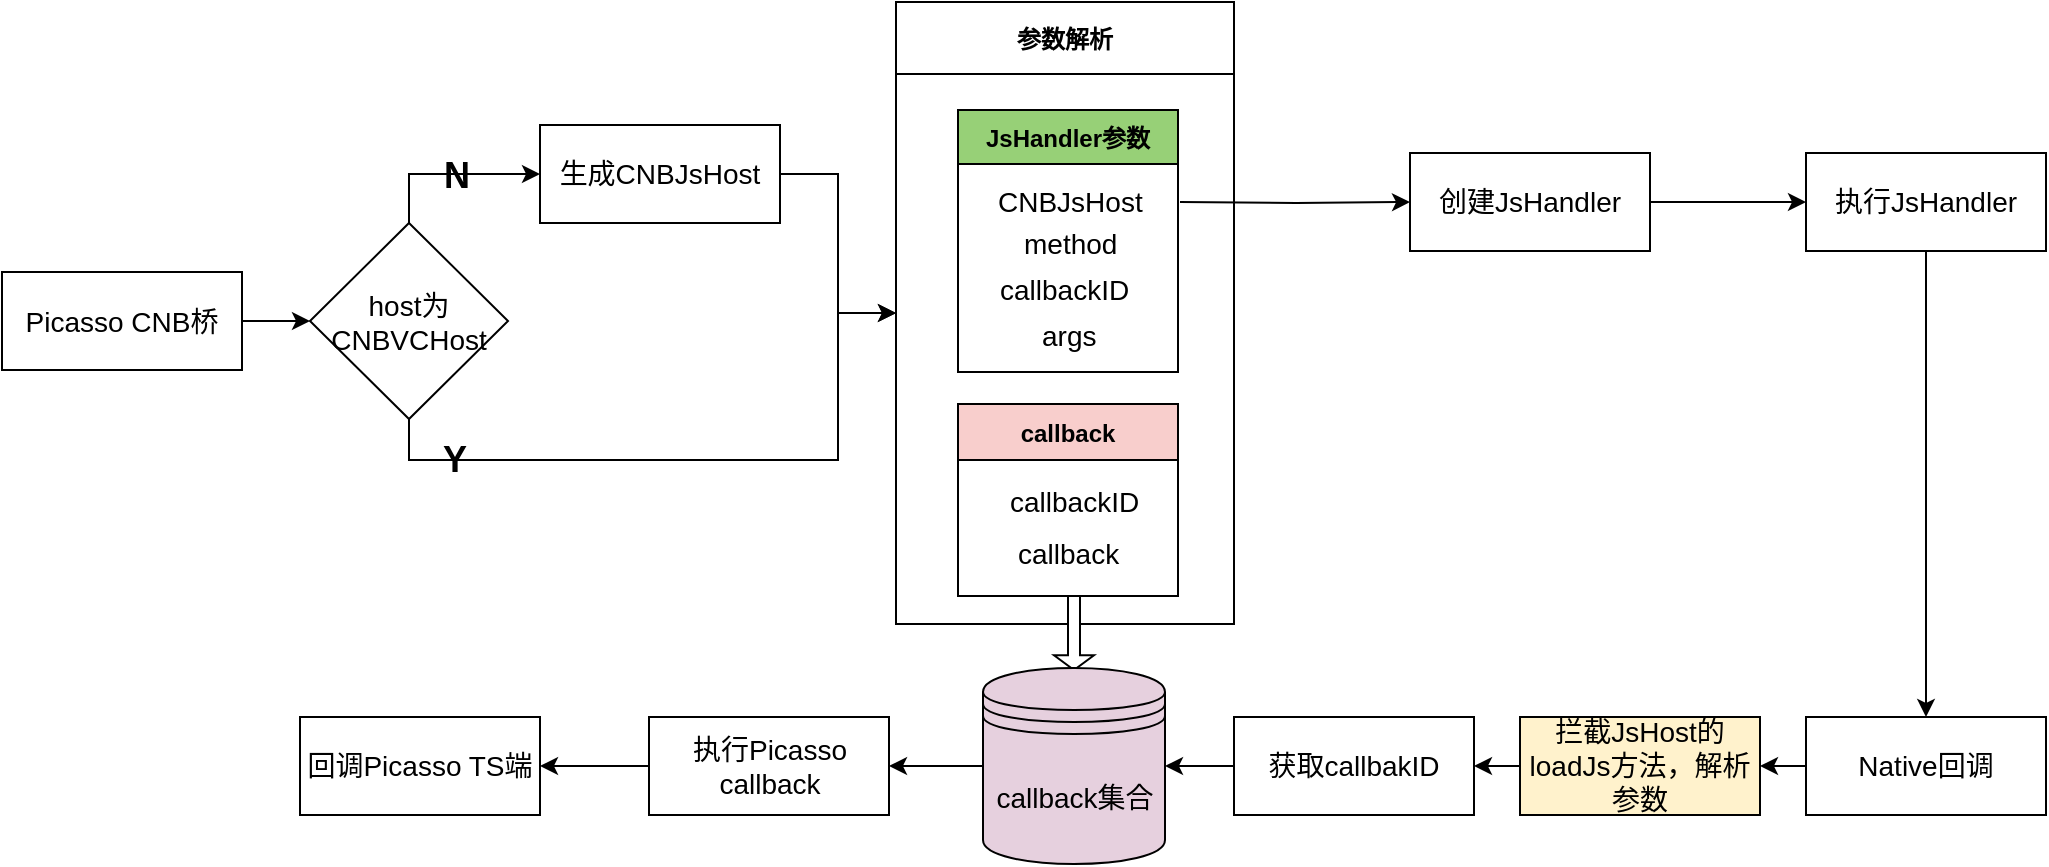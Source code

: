 <mxfile version="10.6.1" type="github"><diagram id="xLe1M8w0A7xU0eP5TuxK" name="Page-1"><mxGraphModel dx="1118" dy="598" grid="1" gridSize="11" guides="1" tooltips="1" connect="1" arrows="1" fold="1" page="1" pageScale="1" pageWidth="3300" pageHeight="4681" background="none" math="0" shadow="0"><root><mxCell id="0"/><mxCell id="1" parent="0"/><mxCell id="744NISGuY42gv0LxqRbm-1" value="" style="group" vertex="1" connectable="0" parent="1"><mxGeometry x="99" y="96" width="1022" height="431" as="geometry"/></mxCell><mxCell id="2xyejlu5O8GO8RwoJ8Py-1" value="&lt;font style=&quot;font-size: 14px&quot;&gt;Picasso CNB桥&lt;/font&gt;" style="rounded=0;whiteSpace=wrap;html=1;" parent="744NISGuY42gv0LxqRbm-1" vertex="1"><mxGeometry y="135" width="120" height="49" as="geometry"/></mxCell><mxCell id="2xyejlu5O8GO8RwoJ8Py-2" value="&lt;font style=&quot;font-size: 14px&quot;&gt;host为&lt;br&gt;CNBVCHost&lt;/font&gt;&lt;br&gt;" style="rhombus;whiteSpace=wrap;html=1;" parent="744NISGuY42gv0LxqRbm-1" vertex="1"><mxGeometry x="154" y="110.5" width="99" height="98" as="geometry"/></mxCell><mxCell id="2xyejlu5O8GO8RwoJ8Py-3" style="edgeStyle=orthogonalEdgeStyle;rounded=0;orthogonalLoop=1;jettySize=auto;html=1;exitX=1;exitY=0.5;exitDx=0;exitDy=0;entryX=0;entryY=0.5;entryDx=0;entryDy=0;" parent="744NISGuY42gv0LxqRbm-1" source="2xyejlu5O8GO8RwoJ8Py-1" target="2xyejlu5O8GO8RwoJ8Py-2" edge="1"><mxGeometry relative="1" as="geometry"/></mxCell><mxCell id="2xyejlu5O8GO8RwoJ8Py-4" value="&lt;span style=&quot;font-size: 14px&quot;&gt;生成CNBJsHost&lt;/span&gt;" style="rounded=0;whiteSpace=wrap;html=1;" parent="744NISGuY42gv0LxqRbm-1" vertex="1"><mxGeometry x="269" y="61.5" width="120" height="49" as="geometry"/></mxCell><mxCell id="2xyejlu5O8GO8RwoJ8Py-5" style="edgeStyle=orthogonalEdgeStyle;rounded=0;orthogonalLoop=1;jettySize=auto;html=1;exitX=0.5;exitY=0;exitDx=0;exitDy=0;entryX=0;entryY=0.5;entryDx=0;entryDy=0;" parent="744NISGuY42gv0LxqRbm-1" source="2xyejlu5O8GO8RwoJ8Py-2" target="2xyejlu5O8GO8RwoJ8Py-4" edge="1"><mxGeometry relative="1" as="geometry"/></mxCell><mxCell id="2xyejlu5O8GO8RwoJ8Py-6" value="&lt;b&gt;&lt;font style=&quot;font-size: 18px&quot;&gt;N&lt;/font&gt;&lt;/b&gt;" style="text;html=1;resizable=0;points=[];align=center;verticalAlign=middle;labelBackgroundColor=none;" parent="2xyejlu5O8GO8RwoJ8Py-5" vertex="1" connectable="0"><mxGeometry x="0.051" y="-1" relative="1" as="geometry"><mxPoint as="offset"/></mxGeometry></mxCell><mxCell id="2xyejlu5O8GO8RwoJ8Py-7" value="参数解析" style="swimlane;startSize=36;" parent="744NISGuY42gv0LxqRbm-1" vertex="1"><mxGeometry x="447" width="169" height="311" as="geometry"/></mxCell><mxCell id="2xyejlu5O8GO8RwoJ8Py-8" value="JsHandler参数" style="swimlane;fillColor=#97D077;startSize=27;" parent="2xyejlu5O8GO8RwoJ8Py-7" vertex="1"><mxGeometry x="31" y="54" width="110" height="131" as="geometry"/></mxCell><mxCell id="2xyejlu5O8GO8RwoJ8Py-11" value="&lt;span style=&quot;font-size: 14px&quot;&gt;method&lt;/span&gt;" style="text;html=1;resizable=0;points=[];autosize=1;align=left;verticalAlign=top;spacingTop=-4;" parent="2xyejlu5O8GO8RwoJ8Py-8" vertex="1"><mxGeometry x="31" y="55.5" width="66" height="22" as="geometry"/></mxCell><mxCell id="2xyejlu5O8GO8RwoJ8Py-12" value="&lt;span style=&quot;font-size: 14px&quot;&gt;callbackID&lt;/span&gt;" style="text;html=1;resizable=0;points=[];autosize=1;align=left;verticalAlign=top;spacingTop=-4;" parent="2xyejlu5O8GO8RwoJ8Py-8" vertex="1"><mxGeometry x="19" y="78.5" width="77" height="22" as="geometry"/></mxCell><mxCell id="2xyejlu5O8GO8RwoJ8Py-10" value="&lt;span style=&quot;font-size: 14px&quot;&gt;args&lt;/span&gt;" style="text;html=1;resizable=0;points=[];autosize=1;align=left;verticalAlign=top;spacingTop=-4;" parent="2xyejlu5O8GO8RwoJ8Py-8" vertex="1"><mxGeometry x="40" y="102" width="44" height="22" as="geometry"/></mxCell><mxCell id="2xyejlu5O8GO8RwoJ8Py-15" value="&lt;span style=&quot;font-size: 14px&quot;&gt;callbackID&lt;/span&gt;" style="text;html=1;resizable=0;points=[];autosize=1;align=left;verticalAlign=top;spacingTop=-4;" parent="2xyejlu5O8GO8RwoJ8Py-7" vertex="1"><mxGeometry x="54.5" y="238.5" width="77" height="22" as="geometry"/></mxCell><mxCell id="2xyejlu5O8GO8RwoJ8Py-16" value="&lt;span style=&quot;font-size: 14px&quot;&gt;callback&lt;/span&gt;" style="text;html=1;resizable=0;points=[];autosize=1;align=left;verticalAlign=top;spacingTop=-4;" parent="2xyejlu5O8GO8RwoJ8Py-7" vertex="1"><mxGeometry x="59" y="265" width="66" height="22" as="geometry"/></mxCell><mxCell id="a6Eq0Ml9JrfD_B-d5yLr-7" value="" style="shape=singleArrow;direction=south;whiteSpace=wrap;html=1;" parent="2xyejlu5O8GO8RwoJ8Py-7" vertex="1"><mxGeometry x="79" y="297" width="20" height="37" as="geometry"/></mxCell><mxCell id="2xyejlu5O8GO8RwoJ8Py-19" style="edgeStyle=orthogonalEdgeStyle;rounded=0;orthogonalLoop=1;jettySize=auto;html=1;exitX=0.5;exitY=1;exitDx=0;exitDy=0;entryX=0;entryY=0.5;entryDx=0;entryDy=0;" parent="744NISGuY42gv0LxqRbm-1" source="2xyejlu5O8GO8RwoJ8Py-2" target="2xyejlu5O8GO8RwoJ8Py-7" edge="1"><mxGeometry relative="1" as="geometry"><Array as="points"><mxPoint x="204" y="229"/><mxPoint x="418" y="229"/><mxPoint x="418" y="156"/></Array></mxGeometry></mxCell><mxCell id="a6Eq0Ml9JrfD_B-d5yLr-8" value="&lt;font style=&quot;font-size: 18px&quot;&gt;&lt;b&gt;Y&lt;/b&gt;&lt;/font&gt;" style="text;html=1;resizable=0;points=[];align=center;verticalAlign=middle;labelBackgroundColor=none;" parent="2xyejlu5O8GO8RwoJ8Py-19" vertex="1" connectable="0"><mxGeometry x="-0.744" relative="1" as="geometry"><mxPoint as="offset"/></mxGeometry></mxCell><mxCell id="2xyejlu5O8GO8RwoJ8Py-17" style="edgeStyle=orthogonalEdgeStyle;rounded=0;orthogonalLoop=1;jettySize=auto;html=1;exitX=1;exitY=0.5;exitDx=0;exitDy=0;entryX=0;entryY=0.5;entryDx=0;entryDy=0;" parent="744NISGuY42gv0LxqRbm-1" source="2xyejlu5O8GO8RwoJ8Py-4" target="2xyejlu5O8GO8RwoJ8Py-7" edge="1"><mxGeometry relative="1" as="geometry"/></mxCell><mxCell id="2xyejlu5O8GO8RwoJ8Py-21" style="edgeStyle=orthogonalEdgeStyle;rounded=0;orthogonalLoop=1;jettySize=auto;html=1;entryX=0;entryY=0.5;entryDx=0;entryDy=0;" parent="744NISGuY42gv0LxqRbm-1" target="2xyejlu5O8GO8RwoJ8Py-20" edge="1"><mxGeometry relative="1" as="geometry"><mxPoint x="589" y="100" as="sourcePoint"/></mxGeometry></mxCell><mxCell id="2xyejlu5O8GO8RwoJ8Py-9" value="&lt;font style=&quot;font-size: 14px&quot;&gt;CNBJsHost&lt;/font&gt;" style="text;html=1;resizable=0;points=[];autosize=1;align=left;verticalAlign=top;spacingTop=-4;" parent="744NISGuY42gv0LxqRbm-1" vertex="1"><mxGeometry x="496" y="88.5" width="88" height="22" as="geometry"/></mxCell><mxCell id="2xyejlu5O8GO8RwoJ8Py-13" value="callback" style="swimlane;fillColor=#F8CECC;startSize=28;" parent="744NISGuY42gv0LxqRbm-1" vertex="1"><mxGeometry x="478" y="201" width="110" height="96" as="geometry"/></mxCell><mxCell id="2xyejlu5O8GO8RwoJ8Py-20" value="&lt;span style=&quot;font-size: 14px&quot;&gt;创建JsHandler&lt;/span&gt;" style="rounded=0;whiteSpace=wrap;html=1;" parent="744NISGuY42gv0LxqRbm-1" vertex="1"><mxGeometry x="704" y="75.5" width="120" height="49" as="geometry"/></mxCell><mxCell id="2xyejlu5O8GO8RwoJ8Py-22" value="&lt;span style=&quot;font-size: 14px&quot;&gt;执行JsHandler&lt;/span&gt;" style="rounded=0;whiteSpace=wrap;html=1;" parent="744NISGuY42gv0LxqRbm-1" vertex="1"><mxGeometry x="902" y="75.5" width="120" height="49" as="geometry"/></mxCell><mxCell id="2xyejlu5O8GO8RwoJ8Py-24" style="edgeStyle=orthogonalEdgeStyle;rounded=0;orthogonalLoop=1;jettySize=auto;html=1;exitX=1;exitY=0.5;exitDx=0;exitDy=0;entryX=0;entryY=0.5;entryDx=0;entryDy=0;" parent="744NISGuY42gv0LxqRbm-1" source="2xyejlu5O8GO8RwoJ8Py-20" target="2xyejlu5O8GO8RwoJ8Py-22" edge="1"><mxGeometry relative="1" as="geometry"/></mxCell><mxCell id="2xyejlu5O8GO8RwoJ8Py-23" value="&lt;span style=&quot;font-size: 14px&quot;&gt;Native回调&lt;/span&gt;" style="rounded=0;whiteSpace=wrap;html=1;" parent="744NISGuY42gv0LxqRbm-1" vertex="1"><mxGeometry x="902" y="357.5" width="120" height="49" as="geometry"/></mxCell><mxCell id="2xyejlu5O8GO8RwoJ8Py-25" style="edgeStyle=orthogonalEdgeStyle;rounded=0;orthogonalLoop=1;jettySize=auto;html=1;exitX=0.5;exitY=1;exitDx=0;exitDy=0;entryX=0.5;entryY=0;entryDx=0;entryDy=0;" parent="744NISGuY42gv0LxqRbm-1" source="2xyejlu5O8GO8RwoJ8Py-22" target="2xyejlu5O8GO8RwoJ8Py-23" edge="1"><mxGeometry relative="1" as="geometry"/></mxCell><mxCell id="2xyejlu5O8GO8RwoJ8Py-26" value="&lt;font style=&quot;font-size: 14px&quot;&gt;callback集合&lt;/font&gt;" style="shape=datastore;whiteSpace=wrap;html=1;fillColor=#E6D0DE;" parent="744NISGuY42gv0LxqRbm-1" vertex="1"><mxGeometry x="490.5" y="333" width="91" height="98" as="geometry"/></mxCell><mxCell id="2xyejlu5O8GO8RwoJ8Py-29" value="&lt;span style=&quot;font-size: 14px&quot;&gt;执行Picasso callback&lt;/span&gt;" style="rounded=0;whiteSpace=wrap;html=1;" parent="744NISGuY42gv0LxqRbm-1" vertex="1"><mxGeometry x="323.5" y="357.5" width="120" height="49" as="geometry"/></mxCell><mxCell id="2xyejlu5O8GO8RwoJ8Py-30" style="edgeStyle=orthogonalEdgeStyle;rounded=0;orthogonalLoop=1;jettySize=auto;html=1;exitX=0;exitY=0.5;exitDx=0;exitDy=0;entryX=1;entryY=0.5;entryDx=0;entryDy=0;" parent="744NISGuY42gv0LxqRbm-1" source="2xyejlu5O8GO8RwoJ8Py-26" target="2xyejlu5O8GO8RwoJ8Py-29" edge="1"><mxGeometry relative="1" as="geometry"/></mxCell><mxCell id="2xyejlu5O8GO8RwoJ8Py-31" value="&lt;span style=&quot;font-size: 14px&quot;&gt;回调Picasso TS端&lt;/span&gt;" style="rounded=0;whiteSpace=wrap;html=1;" parent="744NISGuY42gv0LxqRbm-1" vertex="1"><mxGeometry x="149" y="357.5" width="120" height="49" as="geometry"/></mxCell><mxCell id="2xyejlu5O8GO8RwoJ8Py-32" style="edgeStyle=orthogonalEdgeStyle;rounded=0;orthogonalLoop=1;jettySize=auto;html=1;exitX=0;exitY=0.5;exitDx=0;exitDy=0;entryX=1;entryY=0.5;entryDx=0;entryDy=0;" parent="744NISGuY42gv0LxqRbm-1" source="2xyejlu5O8GO8RwoJ8Py-29" target="2xyejlu5O8GO8RwoJ8Py-31" edge="1"><mxGeometry relative="1" as="geometry"/></mxCell><mxCell id="a6Eq0Ml9JrfD_B-d5yLr-1" value="&lt;span style=&quot;font-size: 14px&quot;&gt;拦截JsHost的&lt;br&gt;loadJs方法，解析参数&lt;br&gt;&lt;/span&gt;" style="rounded=0;whiteSpace=wrap;html=1;fillColor=#FFF2CC;" parent="744NISGuY42gv0LxqRbm-1" vertex="1"><mxGeometry x="759" y="357.5" width="120" height="49" as="geometry"/></mxCell><mxCell id="a6Eq0Ml9JrfD_B-d5yLr-3" style="edgeStyle=orthogonalEdgeStyle;rounded=0;orthogonalLoop=1;jettySize=auto;html=1;exitX=0;exitY=0.5;exitDx=0;exitDy=0;entryX=1;entryY=0.5;entryDx=0;entryDy=0;" parent="744NISGuY42gv0LxqRbm-1" source="2xyejlu5O8GO8RwoJ8Py-23" target="a6Eq0Ml9JrfD_B-d5yLr-1" edge="1"><mxGeometry relative="1" as="geometry"/></mxCell><mxCell id="a6Eq0Ml9JrfD_B-d5yLr-5" style="edgeStyle=orthogonalEdgeStyle;rounded=0;orthogonalLoop=1;jettySize=auto;html=1;exitX=0;exitY=0.5;exitDx=0;exitDy=0;entryX=1;entryY=0.5;entryDx=0;entryDy=0;" parent="744NISGuY42gv0LxqRbm-1" source="a6Eq0Ml9JrfD_B-d5yLr-2" target="2xyejlu5O8GO8RwoJ8Py-26" edge="1"><mxGeometry relative="1" as="geometry"/></mxCell><mxCell id="a6Eq0Ml9JrfD_B-d5yLr-2" value="&lt;span style=&quot;font-size: 14px&quot;&gt;获取callbakID&lt;/span&gt;" style="rounded=0;whiteSpace=wrap;html=1;" parent="744NISGuY42gv0LxqRbm-1" vertex="1"><mxGeometry x="616" y="357.5" width="120" height="49" as="geometry"/></mxCell><mxCell id="a6Eq0Ml9JrfD_B-d5yLr-4" style="edgeStyle=orthogonalEdgeStyle;rounded=0;orthogonalLoop=1;jettySize=auto;html=1;exitX=0;exitY=0.5;exitDx=0;exitDy=0;entryX=1;entryY=0.5;entryDx=0;entryDy=0;" parent="744NISGuY42gv0LxqRbm-1" source="a6Eq0Ml9JrfD_B-d5yLr-1" target="a6Eq0Ml9JrfD_B-d5yLr-2" edge="1"><mxGeometry relative="1" as="geometry"/></mxCell></root></mxGraphModel></diagram><diagram id="fKVW_orcr1bHzTrmUcIX" name="第 2 页"><mxGraphModel dx="1405" dy="747" grid="1" gridSize="10" guides="1" tooltips="1" connect="1" arrows="1" fold="1" page="1" pageScale="1" pageWidth="3300" pageHeight="4681" math="0" shadow="0"><root><mxCell id="617_Yv8QQsaEF9DOuTAI-0"/><mxCell id="617_Yv8QQsaEF9DOuTAI-1" parent="617_Yv8QQsaEF9DOuTAI-0"/><mxCell id="617_Yv8QQsaEF9DOuTAI-2" value="CNB 框架图" style="swimlane;html=1;childLayout=stackLayout;resizeParent=1;resizeParentMax=0;startSize=20;" vertex="1" parent="617_Yv8QQsaEF9DOuTAI-1"><mxGeometry x="290" y="158" width="1010" height="370" as="geometry"/></mxCell><mxCell id="617_Yv8QQsaEF9DOuTAI-3" value="Picasso TS" style="swimlane;html=1;startSize=20;" vertex="1" parent="617_Yv8QQsaEF9DOuTAI-2"><mxGeometry y="20" width="180" height="350" as="geometry"/></mxCell><mxCell id="617_Yv8QQsaEF9DOuTAI-17" value="Picasso&lt;br&gt;调用KNB桥&lt;br&gt;" style="rounded=0;whiteSpace=wrap;html=1;" vertex="1" parent="617_Yv8QQsaEF9DOuTAI-3"><mxGeometry x="20" y="59" width="50" height="250" as="geometry"/></mxCell><mxCell id="617_Yv8QQsaEF9DOuTAI-18" value="knb.js" style="rounded=0;whiteSpace=wrap;html=1;" vertex="1" parent="617_Yv8QQsaEF9DOuTAI-3"><mxGeometry x="107" y="58" width="50" height="250" as="geometry"/></mxCell><mxCell id="617_Yv8QQsaEF9DOuTAI-4" value="CNB TS&amp;nbsp;" style="swimlane;html=1;startSize=20;" vertex="1" parent="617_Yv8QQsaEF9DOuTAI-2"><mxGeometry x="180" y="20" width="250" height="350" as="geometry"/></mxCell><mxCell id="617_Yv8QQsaEF9DOuTAI-20" value="cnb-web-loader插件" style="swimlane;" vertex="1" parent="617_Yv8QQsaEF9DOuTAI-4"><mxGeometry x="16" y="61" width="154" height="110" as="geometry"/></mxCell><mxCell id="617_Yv8QQsaEF9DOuTAI-22" value="将doSendMessage方法中&lt;br&gt;js和webView的通信方式&lt;br&gt;替换为picasso桥通信方式&amp;nbsp;&lt;br&gt;" style="text;html=1;resizable=0;points=[];autosize=1;align=left;verticalAlign=top;spacingTop=-4;" vertex="1" parent="617_Yv8QQsaEF9DOuTAI-20"><mxGeometry x="8.5" y="43" width="160" height="40" as="geometry"/></mxCell><mxCell id="617_Yv8QQsaEF9DOuTAI-24" value="cnb.js" style="rounded=0;whiteSpace=wrap;html=1;" vertex="1" parent="617_Yv8QQsaEF9DOuTAI-4"><mxGeometry x="190" y="60" width="50" height="250" as="geometry"/></mxCell><mxCell id="617_Yv8QQsaEF9DOuTAI-5" value="JS引擎" style="swimlane;html=1;startSize=20;" vertex="1" parent="617_Yv8QQsaEF9DOuTAI-2"><mxGeometry x="430" y="20" width="120" height="350" as="geometry"/></mxCell><mxCell id="617_Yv8QQsaEF9DOuTAI-25" value="" style="rounded=0;whiteSpace=wrap;html=1;" vertex="1" parent="617_Yv8QQsaEF9DOuTAI-5"><mxGeometry x="35" y="60" width="50" height="250" as="geometry"/></mxCell><mxCell id="617_Yv8QQsaEF9DOuTAI-15" value="CNB Java" style="swimlane;html=1;startSize=20;" vertex="1" parent="617_Yv8QQsaEF9DOuTAI-2"><mxGeometry x="550" y="20" width="340" height="350" as="geometry"/></mxCell><mxCell id="617_Yv8QQsaEF9DOuTAI-26" value="Picasso cnb桥" style="rounded=0;whiteSpace=wrap;html=1;" vertex="1" parent="617_Yv8QQsaEF9DOuTAI-15"><mxGeometry x="15" y="81" width="75" height="40" as="geometry"/></mxCell><mxCell id="617_Yv8QQsaEF9DOuTAI-31" value="参数解析" style="swimlane;" vertex="1" parent="617_Yv8QQsaEF9DOuTAI-15"><mxGeometry x="110" y="48" width="110" height="132" as="geometry"/></mxCell><mxCell id="617_Yv8QQsaEF9DOuTAI-29" value="jshost&lt;br&gt;method&lt;br&gt;argJson&lt;br&gt;callbackid&lt;br&gt;callback&lt;br&gt;" style="rounded=0;whiteSpace=wrap;html=1;" vertex="1" parent="617_Yv8QQsaEF9DOuTAI-31"><mxGeometry x="18.5" y="32" width="75" height="90" as="geometry"/></mxCell><mxCell id="617_Yv8QQsaEF9DOuTAI-37" style="edgeStyle=orthogonalEdgeStyle;rounded=0;orthogonalLoop=1;jettySize=auto;html=1;entryX=1;entryY=0.5;entryDx=0;entryDy=0;" edge="1" parent="617_Yv8QQsaEF9DOuTAI-15" source="617_Yv8QQsaEF9DOuTAI-34" target="617_Yv8QQsaEF9DOuTAI-35"><mxGeometry relative="1" as="geometry"/></mxCell><mxCell id="617_Yv8QQsaEF9DOuTAI-34" value="拦截loadJs" style="rounded=0;whiteSpace=wrap;html=1;" vertex="1" parent="617_Yv8QQsaEF9DOuTAI-15"><mxGeometry x="241" y="240" width="75" height="40" as="geometry"/></mxCell><mxCell id="617_Yv8QQsaEF9DOuTAI-38" value="" style="edgeStyle=orthogonalEdgeStyle;rounded=0;orthogonalLoop=1;jettySize=auto;html=1;" edge="1" parent="617_Yv8QQsaEF9DOuTAI-15" source="617_Yv8QQsaEF9DOuTAI-35" target="617_Yv8QQsaEF9DOuTAI-36"><mxGeometry relative="1" as="geometry"/></mxCell><mxCell id="617_Yv8QQsaEF9DOuTAI-35" value="callback集合" style="shape=datastore;whiteSpace=wrap;html=1;" vertex="1" parent="617_Yv8QQsaEF9DOuTAI-15"><mxGeometry x="139.5" y="230" width="60" height="60" as="geometry"/></mxCell><mxCell id="617_Yv8QQsaEF9DOuTAI-36" value="执行Picasso callback" style="rounded=0;whiteSpace=wrap;html=1;" vertex="1" parent="617_Yv8QQsaEF9DOuTAI-15"><mxGeometry x="13" y="240" width="75" height="40" as="geometry"/></mxCell><mxCell id="617_Yv8QQsaEF9DOuTAI-58" value="" style="shape=singleArrow;direction=south;whiteSpace=wrap;html=1;" vertex="1" parent="617_Yv8QQsaEF9DOuTAI-15"><mxGeometry x="159" y="180" width="20" height="50" as="geometry"/></mxCell><mxCell id="617_Yv8QQsaEF9DOuTAI-61" value="" style="endArrow=classic;html=1;exitX=0.98;exitY=0.163;exitDx=0;exitDy=0;exitPerimeter=0;entryX=0;entryY=0.5;entryDx=0;entryDy=0;" edge="1" parent="617_Yv8QQsaEF9DOuTAI-15" target="617_Yv8QQsaEF9DOuTAI-32"><mxGeometry width="50" height="50" relative="1" as="geometry"><mxPoint x="220" y="100.8" as="sourcePoint"/><mxPoint x="360" y="101" as="targetPoint"/></mxGeometry></mxCell><mxCell id="617_Yv8QQsaEF9DOuTAI-16" value="KNB Jsbridge" style="swimlane;html=1;startSize=20;" vertex="1" parent="617_Yv8QQsaEF9DOuTAI-2"><mxGeometry x="890" y="20" width="120" height="350" as="geometry"/></mxCell><mxCell id="617_Yv8QQsaEF9DOuTAI-41" style="edgeStyle=orthogonalEdgeStyle;rounded=0;orthogonalLoop=1;jettySize=auto;html=1;exitX=0.5;exitY=1;exitDx=0;exitDy=0;entryX=0.5;entryY=0;entryDx=0;entryDy=0;" edge="1" parent="617_Yv8QQsaEF9DOuTAI-16" source="617_Yv8QQsaEF9DOuTAI-32" target="617_Yv8QQsaEF9DOuTAI-33"><mxGeometry relative="1" as="geometry"/></mxCell><mxCell id="617_Yv8QQsaEF9DOuTAI-32" value="执行Jshandler" style="rounded=0;whiteSpace=wrap;html=1;" vertex="1" parent="617_Yv8QQsaEF9DOuTAI-16"><mxGeometry x="22.5" y="81" width="75" height="40" as="geometry"/></mxCell><mxCell id="617_Yv8QQsaEF9DOuTAI-33" value="native回调" style="rounded=0;whiteSpace=wrap;html=1;" vertex="1" parent="617_Yv8QQsaEF9DOuTAI-16"><mxGeometry x="22.5" y="240" width="75" height="40" as="geometry"/></mxCell><mxCell id="617_Yv8QQsaEF9DOuTAI-40" value="" style="edgeStyle=orthogonalEdgeStyle;rounded=0;orthogonalLoop=1;jettySize=auto;html=1;" edge="1" parent="617_Yv8QQsaEF9DOuTAI-2" source="617_Yv8QQsaEF9DOuTAI-33" target="617_Yv8QQsaEF9DOuTAI-34"><mxGeometry relative="1" as="geometry"/></mxCell><mxCell id="617_Yv8QQsaEF9DOuTAI-60" value="" style="endArrow=classic;html=1;entryX=0;entryY=0.5;entryDx=0;entryDy=0;exitX=0.98;exitY=0.163;exitDx=0;exitDy=0;exitPerimeter=0;" edge="1" parent="617_Yv8QQsaEF9DOuTAI-2" source="617_Yv8QQsaEF9DOuTAI-25" target="617_Yv8QQsaEF9DOuTAI-26"><mxGeometry width="50" height="50" relative="1" as="geometry"><mxPoint x="520" y="120" as="sourcePoint"/><mxPoint x="550" y="122" as="targetPoint"/></mxGeometry></mxCell><mxCell id="617_Yv8QQsaEF9DOuTAI-59" value="" style="endArrow=classic;html=1;" edge="1" parent="617_Yv8QQsaEF9DOuTAI-1"><mxGeometry width="50" height="50" relative="1" as="geometry"><mxPoint x="440" y="150" as="sourcePoint"/><mxPoint x="470" y="150" as="targetPoint"/></mxGeometry></mxCell><mxCell id="617_Yv8QQsaEF9DOuTAI-63" value="" style="endArrow=classic;html=1;exitX=0.98;exitY=0.163;exitDx=0;exitDy=0;exitPerimeter=0;" edge="1" parent="617_Yv8QQsaEF9DOuTAI-1"><mxGeometry width="50" height="50" relative="1" as="geometry"><mxPoint x="710" y="280" as="sourcePoint"/><mxPoint x="756" y="280" as="targetPoint"/></mxGeometry></mxCell><mxCell id="617_Yv8QQsaEF9DOuTAI-64" value="" style="endArrow=classic;html=1;" edge="1" parent="617_Yv8QQsaEF9DOuTAI-1"><mxGeometry width="50" height="50" relative="1" as="geometry"><mxPoint x="370" y="280" as="sourcePoint"/><mxPoint x="400" y="280" as="targetPoint"/></mxGeometry></mxCell></root></mxGraphModel></diagram></mxfile>